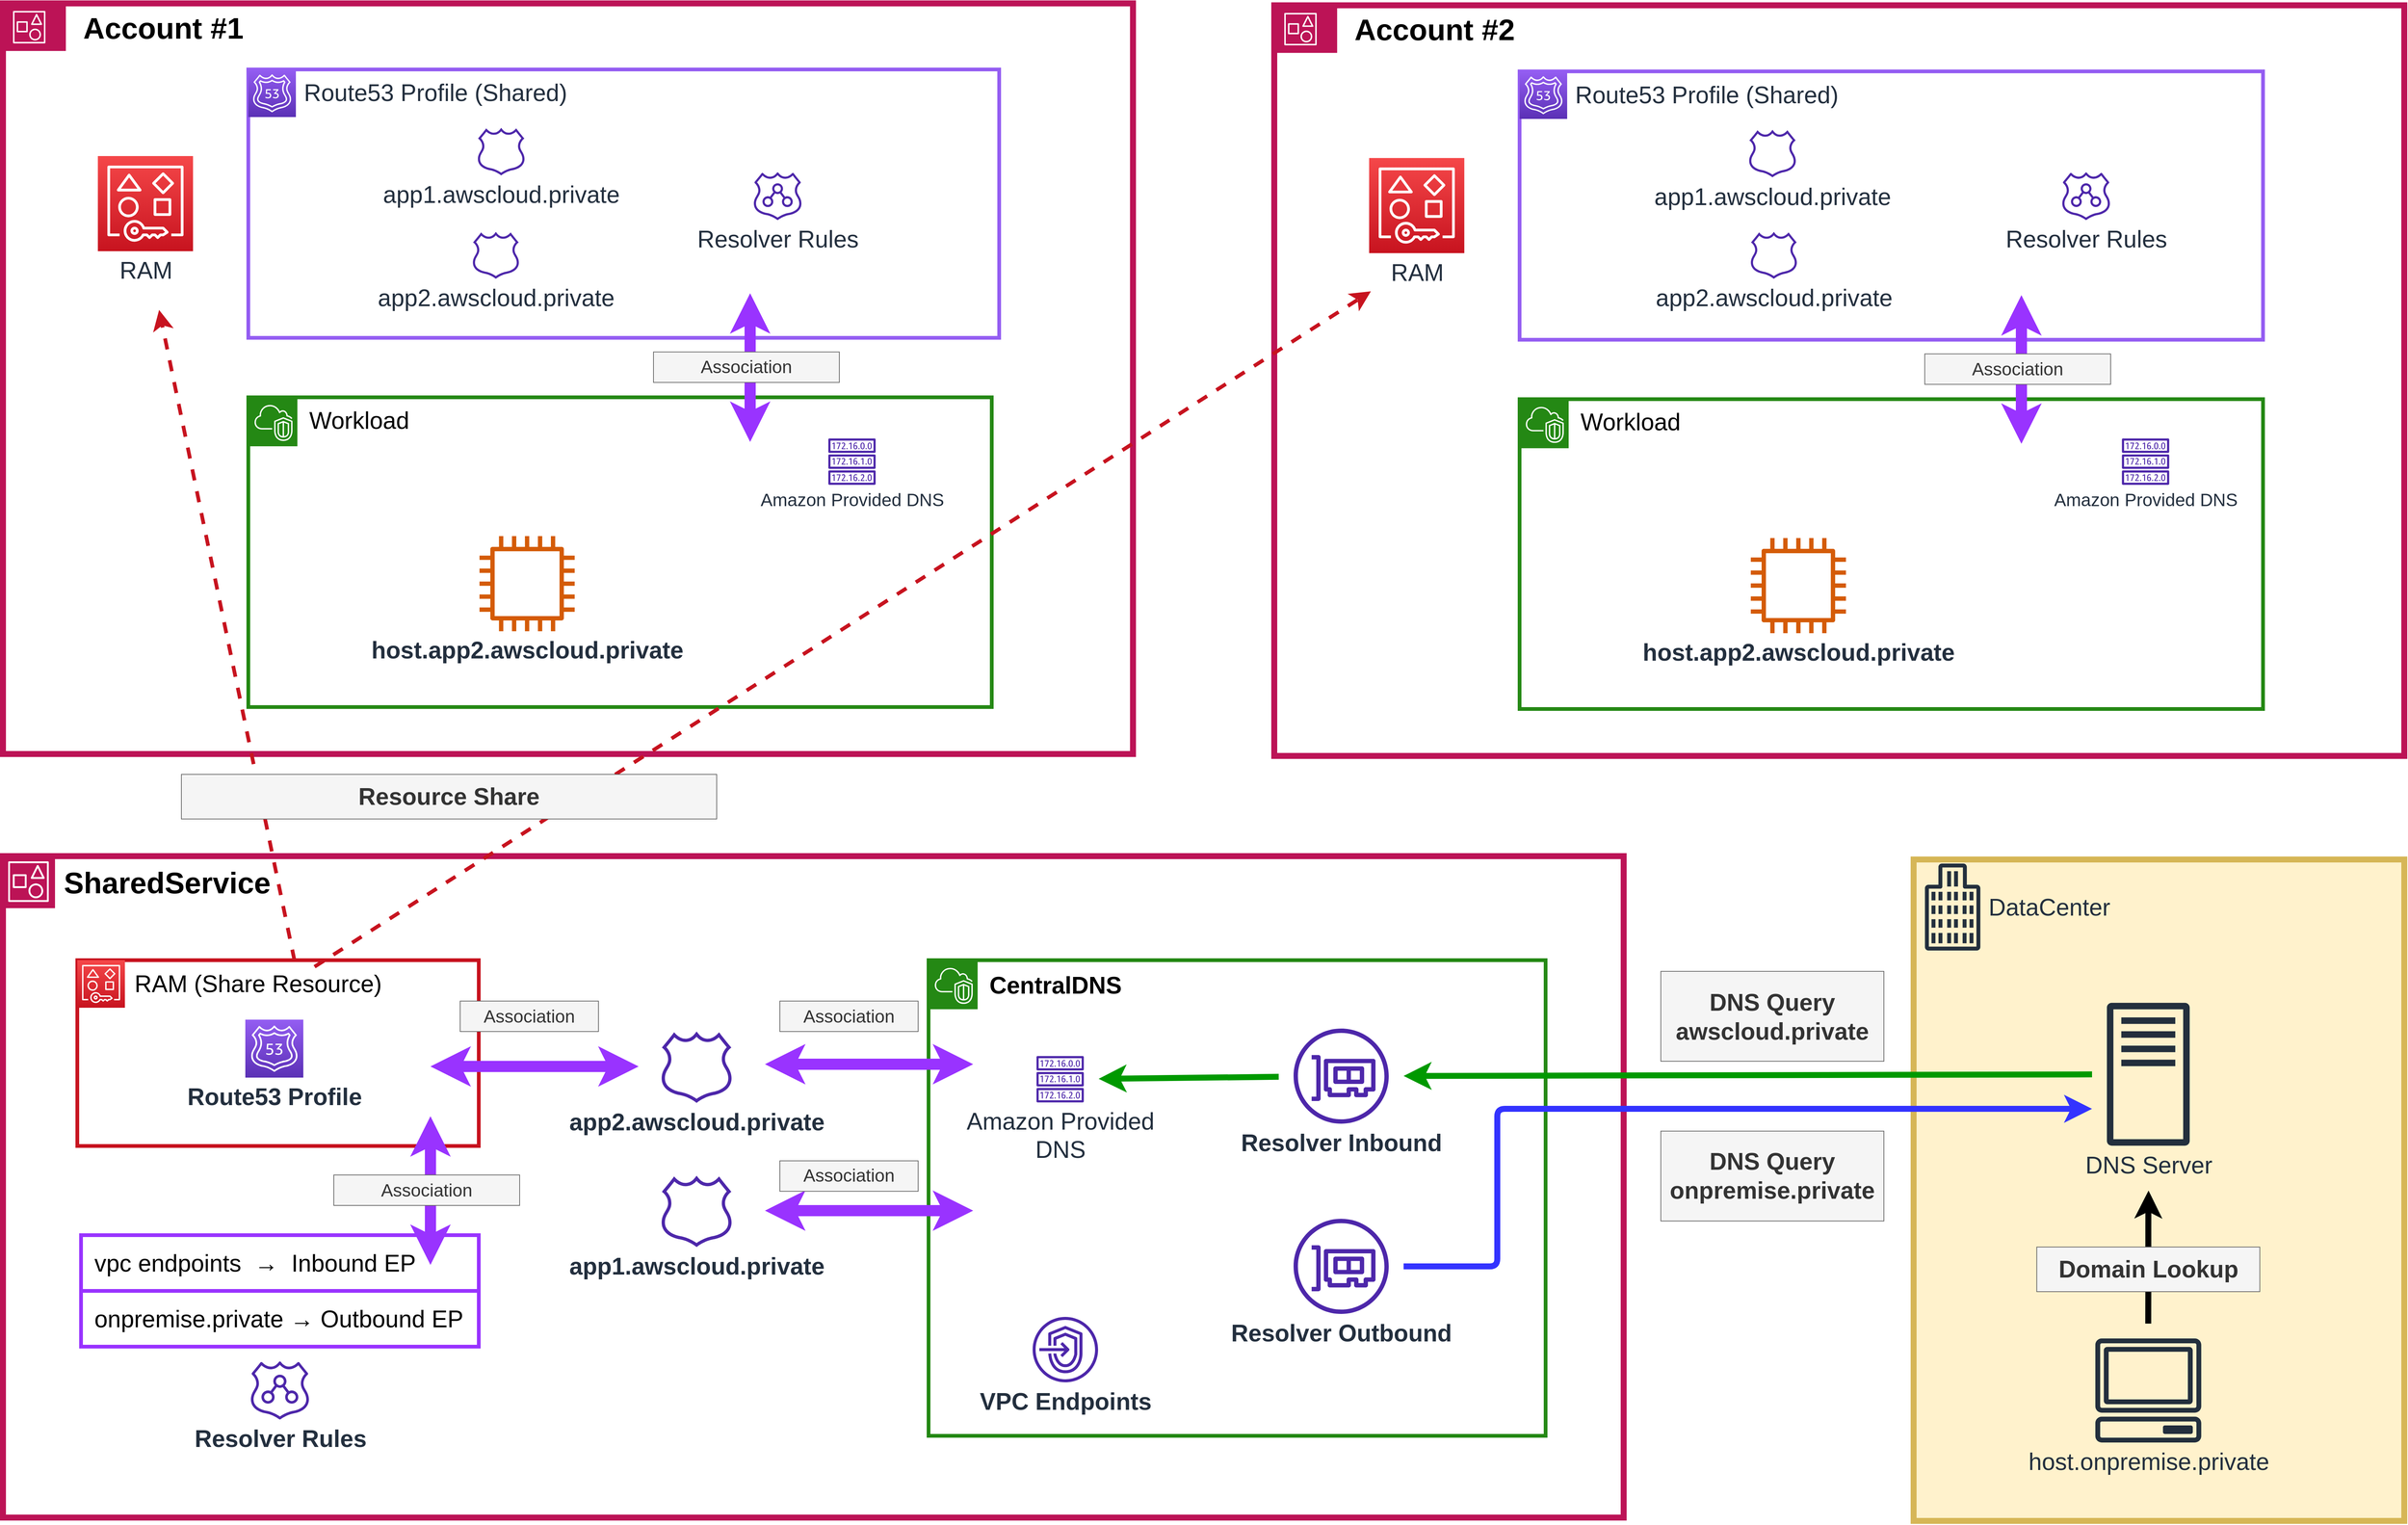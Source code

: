 <mxfile scale="1" border="60">
    <diagram id="S-b7Yi5fMgmGWbkXTeDW" name="Page-1">
        <mxGraphModel dx="1169" dy="2929" grid="1" gridSize="10" guides="1" tooltips="1" connect="1" arrows="1" fold="1" page="1" pageScale="1" pageWidth="850" pageHeight="1100" background="#ffffff" math="0" shadow="0">
            <root>
                <mxCell id="0"/>
                <mxCell id="1" parent="0"/>
                <mxCell id="220" value="" style="group" parent="1" vertex="1" connectable="0">
                    <mxGeometry x="180" y="-1747.42" width="1520" height="1010" as="geometry"/>
                </mxCell>
                <mxCell id="221" value="" style="whiteSpace=wrap;html=1;fontSize=24;fillColor=none;strokeColor=#BC1356;strokeWidth=8;" parent="220" vertex="1">
                    <mxGeometry width="1520.0" height="1010.0" as="geometry"/>
                </mxCell>
                <mxCell id="222" value="" style="group;" parent="220" vertex="1" connectable="0">
                    <mxGeometry width="84.591" height="64" as="geometry"/>
                </mxCell>
                <mxCell id="223" value="" style="whiteSpace=wrap;html=1;labelBackgroundColor=none;fillStyle=auto;strokeColor=none;strokeWidth=5;fontSize=24;fillColor=#BC1356;gradientColor=none;" parent="222" vertex="1">
                    <mxGeometry width="84.591" height="64" as="geometry"/>
                </mxCell>
                <mxCell id="224" value="" style="sketch=0;outlineConnect=0;fontColor=#232F3E;gradientColor=none;fillColor=default;strokeColor=none;dashed=0;verticalLabelPosition=bottom;verticalAlign=top;align=center;html=1;fontSize=12;fontStyle=0;aspect=fixed;pointerEvents=1;shape=mxgraph.aws4.organizations_account2;labelBackgroundColor=none;fillStyle=auto;strokeWidth=5;" parent="222" vertex="1">
                    <mxGeometry x="13.482" y="10.2" width="43.6" height="43.6" as="geometry"/>
                </mxCell>
                <mxCell id="225" value="Account #1" style="text;strokeColor=none;align=left;fillColor=none;html=1;verticalAlign=middle;whiteSpace=wrap;rounded=0;shadow=0;sketch=0;strokeWidth=5;fontSize=40;fontColor=default;fontStyle=1" parent="220" vertex="1">
                    <mxGeometry x="105.739" y="-2.58" width="417.934" height="69.17" as="geometry"/>
                </mxCell>
                <mxCell id="226" value="RAM" style="sketch=0;points=[[0,0,0],[0.25,0,0],[0.5,0,0],[0.75,0,0],[1,0,0],[0,1,0],[0.25,1,0],[0.5,1,0],[0.75,1,0],[1,1,0],[0,0.25,0],[0,0.5,0],[0,0.75,0],[1,0.25,0],[1,0.5,0],[1,0.75,0]];outlineConnect=0;fontColor=#232F3E;gradientColor=#F54749;gradientDirection=north;fillColor=#C7131F;strokeColor=#ffffff;dashed=0;verticalLabelPosition=bottom;verticalAlign=top;align=center;html=1;fontSize=32;fontStyle=0;aspect=fixed;shape=mxgraph.aws4.resourceIcon;resIcon=mxgraph.aws4.resource_access_manager;" parent="220" vertex="1">
                    <mxGeometry x="127.639" y="205.45" width="128" height="128" as="geometry"/>
                </mxCell>
                <mxCell id="227" value="app1.awscloud.private" style="sketch=0;outlineConnect=0;fontColor=#232F3E;gradientColor=none;fillColor=#4D27AA;strokeColor=none;dashed=0;verticalLabelPosition=bottom;verticalAlign=top;align=center;html=1;fontSize=32;fontStyle=0;pointerEvents=1;shape=mxgraph.aws4.hosted_zone;aspect=fixed;" parent="220" vertex="1">
                    <mxGeometry x="638.168" y="167.421" width="64" height="64" as="geometry"/>
                </mxCell>
                <mxCell id="228" value="Amazon Provided DNS" style="sketch=0;outlineConnect=0;fontColor=#232F3E;gradientColor=none;fillColor=#4D27AA;strokeColor=none;dashed=0;verticalLabelPosition=bottom;verticalAlign=top;align=center;html=1;fontSize=24;fontStyle=0;aspect=fixed;pointerEvents=1;shape=mxgraph.aws4.route_table;shadow=0;strokeWidth=5;" parent="220" vertex="1">
                    <mxGeometry x="1109.998" y="585.42" width="64" height="62.36" as="geometry"/>
                </mxCell>
                <mxCell id="166" value="" style="group" parent="1" vertex="1" connectable="0">
                    <mxGeometry x="1890" y="-1744.84" width="1520" height="1010" as="geometry"/>
                </mxCell>
                <mxCell id="167" value="" style="whiteSpace=wrap;html=1;fontSize=24;fillColor=none;strokeColor=#BC1356;strokeWidth=8;" parent="166" vertex="1">
                    <mxGeometry width="1520.0" height="1010.0" as="geometry"/>
                </mxCell>
                <mxCell id="168" value="" style="group;" parent="166" vertex="1" connectable="0">
                    <mxGeometry width="84.591" height="64" as="geometry"/>
                </mxCell>
                <mxCell id="169" value="" style="whiteSpace=wrap;html=1;labelBackgroundColor=none;fillStyle=auto;strokeColor=none;strokeWidth=5;fontSize=24;fillColor=#BC1356;gradientColor=none;" parent="168" vertex="1">
                    <mxGeometry width="84.591" height="64" as="geometry"/>
                </mxCell>
                <mxCell id="170" value="" style="sketch=0;outlineConnect=0;fontColor=#232F3E;gradientColor=none;fillColor=default;strokeColor=none;dashed=0;verticalLabelPosition=bottom;verticalAlign=top;align=center;html=1;fontSize=12;fontStyle=0;aspect=fixed;pointerEvents=1;shape=mxgraph.aws4.organizations_account2;labelBackgroundColor=none;fillStyle=auto;strokeWidth=5;" parent="168" vertex="1">
                    <mxGeometry x="13.482" y="10.2" width="43.6" height="43.6" as="geometry"/>
                </mxCell>
                <mxCell id="171" value="Account #2" style="text;strokeColor=none;align=left;fillColor=none;html=1;verticalAlign=middle;whiteSpace=wrap;rounded=0;shadow=0;sketch=0;strokeWidth=5;fontSize=40;fontColor=default;fontStyle=1" parent="166" vertex="1">
                    <mxGeometry x="105.739" y="-2.58" width="417.934" height="69.17" as="geometry"/>
                </mxCell>
                <mxCell id="172" value="RAM" style="sketch=0;points=[[0,0,0],[0.25,0,0],[0.5,0,0],[0.75,0,0],[1,0,0],[0,1,0],[0.25,1,0],[0.5,1,0],[0.75,1,0],[1,1,0],[0,0.25,0],[0,0.5,0],[0,0.75,0],[1,0.25,0],[1,0.5,0],[1,0.75,0]];outlineConnect=0;fontColor=#232F3E;gradientColor=#F54749;gradientDirection=north;fillColor=#C7131F;strokeColor=#ffffff;dashed=0;verticalLabelPosition=bottom;verticalAlign=top;align=center;html=1;fontSize=32;fontStyle=0;aspect=fixed;shape=mxgraph.aws4.resourceIcon;resIcon=mxgraph.aws4.resource_access_manager;" parent="166" vertex="1">
                    <mxGeometry x="127.639" y="205.45" width="128" height="128" as="geometry"/>
                </mxCell>
                <mxCell id="180" value="app1.awscloud.private" style="sketch=0;outlineConnect=0;fontColor=#232F3E;gradientColor=none;fillColor=#4D27AA;strokeColor=none;dashed=0;verticalLabelPosition=bottom;verticalAlign=top;align=center;html=1;fontSize=32;fontStyle=0;pointerEvents=1;shape=mxgraph.aws4.hosted_zone;aspect=fixed;" parent="166" vertex="1">
                    <mxGeometry x="638.168" y="167.421" width="64" height="64" as="geometry"/>
                </mxCell>
                <mxCell id="177" value="Amazon Provided DNS" style="sketch=0;outlineConnect=0;fontColor=#232F3E;gradientColor=none;fillColor=#4D27AA;strokeColor=none;dashed=0;verticalLabelPosition=bottom;verticalAlign=top;align=center;html=1;fontSize=24;fontStyle=0;aspect=fixed;pointerEvents=1;shape=mxgraph.aws4.route_table;shadow=0;strokeWidth=5;" parent="166" vertex="1">
                    <mxGeometry x="1139.998" y="582.84" width="64" height="62.36" as="geometry"/>
                </mxCell>
                <mxCell id="181" value="Resolver Rules" style="sketch=0;outlineConnect=0;fontColor=#232F3E;gradientColor=none;fillColor=#4D27AA;strokeColor=none;dashed=0;verticalLabelPosition=bottom;verticalAlign=top;align=center;html=1;fontSize=32;fontStyle=0;aspect=fixed;pointerEvents=1;shape=mxgraph.aws4.route_53_resolver;" parent="166" vertex="1">
                    <mxGeometry x="1060" y="224.841" width="64" height="64" as="geometry"/>
                </mxCell>
                <mxCell id="182" value="app2.awscloud.private" style="sketch=0;outlineConnect=0;fontColor=#232F3E;gradientColor=none;fillColor=#4D27AA;strokeColor=none;dashed=0;verticalLabelPosition=bottom;verticalAlign=top;align=center;html=1;fontSize=32;fontStyle=0;pointerEvents=1;shape=mxgraph.aws4.hosted_zone;aspect=fixed;" parent="166" vertex="1">
                    <mxGeometry x="640" y="304.844" width="64" height="63.11" as="geometry"/>
                </mxCell>
                <mxCell id="83" value="" style="whiteSpace=wrap;html=1;fontSize=24;fillColor=none;strokeColor=#BC1356;strokeWidth=8;" parent="1" vertex="1">
                    <mxGeometry x="180" y="-600" width="2180" height="890" as="geometry"/>
                </mxCell>
                <mxCell id="32" value="" style="whiteSpace=wrap;html=1;fontSize=32;fillColor=none;strokeColor=#C7131F;strokeWidth=5;" parent="1" vertex="1">
                    <mxGeometry x="280" y="-460" width="540" height="250" as="geometry"/>
                </mxCell>
                <mxCell id="4" value="app1.awscloud.private" style="sketch=0;outlineConnect=0;fontColor=#232F3E;gradientColor=none;fillColor=#4D27AA;strokeColor=none;dashed=0;verticalLabelPosition=bottom;verticalAlign=top;align=center;html=1;fontSize=32;fontStyle=1;pointerEvents=1;shape=mxgraph.aws4.hosted_zone;" parent="1" vertex="1">
                    <mxGeometry x="1065" y="-170" width="96" height="96" as="geometry"/>
                </mxCell>
                <mxCell id="7" value="Resolver Rules" style="sketch=0;outlineConnect=0;fontColor=#232F3E;gradientColor=none;fillColor=#4D27AA;strokeColor=none;dashed=0;verticalLabelPosition=bottom;verticalAlign=top;align=center;html=1;fontSize=32;fontStyle=1;aspect=fixed;pointerEvents=1;shape=mxgraph.aws4.route_53_resolver;" parent="1" vertex="1">
                    <mxGeometry x="513.5" y="80" width="78" height="78" as="geometry"/>
                </mxCell>
                <mxCell id="8" value="" style="points=[[0,0],[0.25,0],[0.5,0],[0.75,0],[1,0],[1,0.25],[1,0.5],[1,0.75],[1,1],[0.75,1],[0.5,1],[0.25,1],[0,1],[0,0.75],[0,0.5],[0,0.25]];outlineConnect=0;gradientColor=none;html=1;whiteSpace=wrap;fontSize=32;fontStyle=0;container=1;pointerEvents=0;collapsible=0;recursiveResize=0;shape=mxgraph.aws4.group;grIcon=mxgraph.aws4.group_vpc;strokeColor=#248814;fillColor=none;verticalAlign=top;align=left;spacingLeft=30;fontColor=default;dashed=0;strokeWidth=5;shadow=0;expand=1;" parent="1" vertex="1">
                    <mxGeometry x="1425" y="-460" width="830" height="640" as="geometry"/>
                </mxCell>
                <mxCell id="9" value="" style="sketch=0;points=[[0,0,0],[0.25,0,0],[0.5,0,0],[0.75,0,0],[1,0,0],[0,1,0],[0.25,1,0],[0.5,1,0],[0.75,1,0],[1,1,0],[0,0.25,0],[0,0.5,0],[0,0.75,0],[1,0.25,0],[1,0.5,0],[1,0.75,0]];outlineConnect=0;fontColor=#232F3E;gradientColor=none;gradientDirection=north;fillColor=#248814;strokeColor=#ffffff;dashed=0;verticalLabelPosition=bottom;verticalAlign=top;align=center;html=1;fontSize=32;fontStyle=0;aspect=fixed;shape=mxgraph.aws4.resourceIcon;resIcon=mxgraph.aws4.vpc;strokeWidth=5;" parent="8" vertex="1">
                    <mxGeometry x="2" y="2" width="64" height="64" as="geometry"/>
                </mxCell>
                <mxCell id="11" value="VPC Endpoints" style="sketch=0;outlineConnect=0;fontColor=#232F3E;gradientColor=none;fillColor=#4D27AA;strokeColor=none;dashed=0;verticalLabelPosition=bottom;verticalAlign=top;align=center;html=1;fontSize=32;fontStyle=1;aspect=fixed;pointerEvents=1;shape=mxgraph.aws4.endpoints;shadow=0;strokeWidth=5;" parent="8" vertex="1">
                    <mxGeometry x="140" y="480" width="88" height="88" as="geometry"/>
                </mxCell>
                <mxCell id="213" style="edgeStyle=none;rounded=1;html=1;strokeColor=#009900;strokeWidth=8;fontSize=32;startSize=12;endSize=12;targetPerimeterSpacing=20;sourcePerimeterSpacing=20;" parent="8" source="13" target="209" edge="1">
                    <mxGeometry relative="1" as="geometry"/>
                </mxCell>
                <mxCell id="13" value="Resolver Inbound" style="sketch=0;outlineConnect=0;fontColor=#232F3E;gradientColor=none;fillColor=#4D27AA;strokeColor=none;dashed=0;verticalLabelPosition=bottom;verticalAlign=top;align=center;html=1;fontSize=32;fontStyle=1;aspect=fixed;pointerEvents=1;shape=mxgraph.aws4.elastic_network_interface;shadow=0;strokeWidth=5;" parent="8" vertex="1">
                    <mxGeometry x="491" y="92" width="128" height="128" as="geometry"/>
                </mxCell>
                <mxCell id="14" value="Resolver Outbound" style="sketch=0;outlineConnect=0;fontColor=#232F3E;gradientColor=none;fillColor=#4D27AA;strokeColor=none;dashed=0;verticalLabelPosition=bottom;verticalAlign=top;align=center;html=1;fontSize=32;fontStyle=1;aspect=fixed;pointerEvents=1;shape=mxgraph.aws4.elastic_network_interface;shadow=0;strokeWidth=5;" parent="8" vertex="1">
                    <mxGeometry x="491" y="348" width="128" height="128" as="geometry"/>
                </mxCell>
                <mxCell id="19" value="CentralDNS" style="text;strokeColor=none;align=left;fillColor=none;html=1;verticalAlign=middle;whiteSpace=wrap;rounded=0;shadow=0;sketch=0;strokeWidth=5;fontSize=32;fontColor=default;fontStyle=1" parent="8" vertex="1">
                    <mxGeometry x="80" y="19" width="140" height="30" as="geometry"/>
                </mxCell>
                <mxCell id="209" value="Amazon Provided&lt;br&gt;DNS" style="sketch=0;outlineConnect=0;fontColor=#232F3E;gradientColor=none;fillColor=#4D27AA;strokeColor=none;dashed=0;verticalLabelPosition=bottom;verticalAlign=top;align=center;html=1;fontSize=32;fontStyle=0;aspect=fixed;pointerEvents=1;shape=mxgraph.aws4.route_table;shadow=0;strokeWidth=5;" parent="8" vertex="1">
                    <mxGeometry x="145" y="129" width="64" height="62.36" as="geometry"/>
                </mxCell>
                <mxCell id="22" value="app2.awscloud.private" style="sketch=0;outlineConnect=0;fontColor=#232F3E;gradientColor=none;fillColor=#4D27AA;strokeColor=none;dashed=0;verticalLabelPosition=bottom;verticalAlign=top;align=center;html=1;fontSize=32;fontStyle=1;pointerEvents=1;shape=mxgraph.aws4.hosted_zone;aspect=fixed;" parent="1" vertex="1">
                    <mxGeometry x="1065" y="-364" width="96" height="96" as="geometry"/>
                </mxCell>
                <mxCell id="2" value="Route53 Profile" style="sketch=0;points=[[0,0,0],[0.25,0,0],[0.5,0,0],[0.75,0,0],[1,0,0],[0,1,0],[0.25,1,0],[0.5,1,0],[0.75,1,0],[1,1,0],[0,0.25,0],[0,0.5,0],[0,0.75,0],[1,0.25,0],[1,0.5,0],[1,0.75,0]];outlineConnect=0;fontColor=#232F3E;gradientColor=#945DF2;gradientDirection=north;fillColor=#5A30B5;strokeColor=#ffffff;dashed=0;verticalLabelPosition=bottom;verticalAlign=top;align=center;html=1;fontSize=32;fontStyle=1;aspect=fixed;shape=mxgraph.aws4.resourceIcon;resIcon=mxgraph.aws4.route_53;" parent="1" vertex="1">
                    <mxGeometry x="506" y="-380" width="78" height="78" as="geometry"/>
                </mxCell>
                <mxCell id="31" value="" style="sketch=0;points=[[0,0,0],[0.25,0,0],[0.5,0,0],[0.75,0,0],[1,0,0],[0,1,0],[0.25,1,0],[0.5,1,0],[0.75,1,0],[1,1,0],[0,0.25,0],[0,0.5,0],[0,0.75,0],[1,0.25,0],[1,0.5,0],[1,0.75,0]];outlineConnect=0;fontColor=#232F3E;gradientColor=#F54749;gradientDirection=north;fillColor=#C7131F;strokeColor=#ffffff;dashed=0;verticalLabelPosition=bottom;verticalAlign=top;align=center;html=1;fontSize=32;fontStyle=0;aspect=fixed;shape=mxgraph.aws4.resourceIcon;resIcon=mxgraph.aws4.resource_access_manager;" parent="1" vertex="1">
                    <mxGeometry x="280" y="-460" width="64" height="64" as="geometry"/>
                </mxCell>
                <mxCell id="33" value="RAM (Share Resource)" style="text;strokeColor=none;align=left;fillColor=none;html=1;verticalAlign=middle;whiteSpace=wrap;rounded=0;shadow=0;sketch=0;strokeWidth=5;fontSize=32;fontColor=default;fontStyle=0" parent="1" vertex="1">
                    <mxGeometry x="355" y="-443" width="390" height="30" as="geometry"/>
                </mxCell>
                <mxCell id="82" value="" style="group" parent="1" vertex="1" connectable="0">
                    <mxGeometry x="180" y="-600" width="70" height="70" as="geometry"/>
                </mxCell>
                <mxCell id="80" value="" style="whiteSpace=wrap;html=1;labelBackgroundColor=none;fillStyle=auto;strokeColor=none;strokeWidth=5;fontSize=24;fillColor=#BC1356;gradientColor=none;" parent="82" vertex="1">
                    <mxGeometry width="70" height="70" as="geometry"/>
                </mxCell>
                <mxCell id="79" value="" style="sketch=0;outlineConnect=0;fontColor=#232F3E;gradientColor=none;fillColor=default;strokeColor=none;dashed=0;verticalLabelPosition=bottom;verticalAlign=top;align=center;html=1;fontSize=12;fontStyle=0;aspect=fixed;pointerEvents=1;shape=mxgraph.aws4.organizations_account2;labelBackgroundColor=none;fillStyle=auto;strokeWidth=5;" parent="82" vertex="1">
                    <mxGeometry x="7" y="7" width="54.6" height="54.6" as="geometry"/>
                </mxCell>
                <mxCell id="84" value="SharedService" style="text;strokeColor=none;align=left;fillColor=none;html=1;verticalAlign=middle;whiteSpace=wrap;rounded=0;shadow=0;sketch=0;strokeWidth=5;fontSize=40;fontColor=default;fontStyle=1" parent="1" vertex="1">
                    <mxGeometry x="260" y="-590" width="170" height="50" as="geometry"/>
                </mxCell>
                <mxCell id="173" value="" style="points=[[0,0],[0.25,0],[0.5,0],[0.75,0],[1,0],[1,0.25],[1,0.5],[1,0.75],[1,1],[0.75,1],[0.5,1],[0.25,1],[0,1],[0,0.75],[0,0.5],[0,0.25]];outlineConnect=0;gradientColor=none;html=1;whiteSpace=wrap;fontSize=32;fontStyle=1;container=1;pointerEvents=0;collapsible=0;recursiveResize=0;shape=mxgraph.aws4.group;grIcon=mxgraph.aws4.group_vpc;strokeColor=#248814;fillColor=none;verticalAlign=top;align=left;spacingLeft=30;fontColor=default;dashed=0;strokeWidth=5;shadow=0;expand=1;" parent="1" vertex="1">
                    <mxGeometry x="2220" y="-1214.84" width="1000" height="416.81" as="geometry"/>
                </mxCell>
                <mxCell id="174" value="" style="sketch=0;points=[[0,0,0],[0.25,0,0],[0.5,0,0],[0.75,0,0],[1,0,0],[0,1,0],[0.25,1,0],[0.5,1,0],[0.75,1,0],[1,1,0],[0,0.25,0],[0,0.5,0],[0,0.75,0],[1,0.25,0],[1,0.5,0],[1,0.75,0]];outlineConnect=0;fontColor=#232F3E;gradientColor=none;gradientDirection=north;fillColor=#248814;strokeColor=#ffffff;dashed=0;verticalLabelPosition=bottom;verticalAlign=top;align=center;html=1;fontSize=24;fontStyle=0;aspect=fixed;shape=mxgraph.aws4.resourceIcon;resIcon=mxgraph.aws4.vpc;strokeWidth=5;" parent="173" vertex="1">
                    <mxGeometry x="2" y="1.972" width="64" height="64" as="geometry"/>
                </mxCell>
                <mxCell id="175" value="Workload" style="text;strokeColor=none;align=left;fillColor=none;html=1;verticalAlign=middle;whiteSpace=wrap;rounded=0;shadow=0;sketch=0;strokeWidth=5;fontSize=32;fontColor=default;fontStyle=0" parent="173" vertex="1">
                    <mxGeometry x="80" y="16.177" width="180" height="29.583" as="geometry"/>
                </mxCell>
                <mxCell id="176" value="host.app2.awscloud.private" style="sketch=0;outlineConnect=0;fontColor=#232F3E;gradientColor=none;fillColor=#D45B07;strokeColor=none;dashed=0;verticalLabelPosition=bottom;verticalAlign=top;align=center;html=1;fontSize=32;fontStyle=1;aspect=fixed;pointerEvents=1;shape=mxgraph.aws4.instance2;strokeWidth=3;" parent="173" vertex="1">
                    <mxGeometry x="311" y="186.81" width="128" height="128" as="geometry"/>
                </mxCell>
                <mxCell id="178" value="" style="whiteSpace=wrap;html=1;strokeColor=#945DF2;strokeWidth=5;fontSize=32;fillColor=none;" parent="1" vertex="1">
                    <mxGeometry x="2220" y="-1655.95" width="1000" height="361.11" as="geometry"/>
                </mxCell>
                <mxCell id="179" value="&amp;nbsp;Route53 Profile (Shared)" style="sketch=0;points=[[0,0,0],[0.25,0,0],[0.5,0,0],[0.75,0,0],[1,0,0],[0,1,0],[0.25,1,0],[0.5,1,0],[0.75,1,0],[1,1,0],[0,0.25,0],[0,0.5,0],[0,0.75,0],[1,0.25,0],[1,0.5,0],[1,0.75,0]];outlineConnect=0;fontColor=#232F3E;gradientColor=#945DF2;gradientDirection=north;fillColor=#5A30B5;strokeColor=#ffffff;dashed=0;verticalLabelPosition=middle;verticalAlign=middle;align=left;html=1;fontSize=32;fontStyle=0;aspect=fixed;shape=mxgraph.aws4.resourceIcon;resIcon=mxgraph.aws4.route_53;labelPosition=right;" parent="1" vertex="1">
                    <mxGeometry x="2220" y="-1655.95" width="64" height="64" as="geometry"/>
                </mxCell>
                <mxCell id="183" style="edgeStyle=none;html=1;fontSize=24;fontColor=default;targetPerimeterSpacing=40;sourcePerimeterSpacing=40;strokeWidth=15;strokeColor=#9933FF;startArrow=classic;startFill=1;rounded=1;" parent="1" edge="1">
                    <mxGeometry relative="1" as="geometry">
                        <mxPoint x="2895" y="-1154.84" as="targetPoint"/>
                        <mxPoint x="2895" y="-1354.84" as="sourcePoint"/>
                    </mxGeometry>
                </mxCell>
                <mxCell id="184" value="Association" style="text;align=center;html=1;verticalAlign=middle;whiteSpace=wrap;rounded=0;shadow=0;sketch=0;strokeWidth=1;fontSize=24;fontStyle=0;fillColor=#f5f5f5;fontColor=#333333;strokeColor=#666666;" parent="1" vertex="1">
                    <mxGeometry x="2765" y="-1275.81" width="250" height="40.97" as="geometry"/>
                </mxCell>
                <mxCell id="185" style="edgeStyle=none;html=1;fontSize=24;fontColor=default;targetPerimeterSpacing=40;sourcePerimeterSpacing=40;strokeWidth=15;strokeColor=#9933FF;startArrow=classic;startFill=1;rounded=1;" parent="1" edge="1">
                    <mxGeometry relative="1" as="geometry">
                        <mxPoint x="1205" y="-320" as="targetPoint"/>
                        <mxPoint x="1485" y="-320" as="sourcePoint"/>
                    </mxGeometry>
                </mxCell>
                <mxCell id="186" style="edgeStyle=none;html=1;fontSize=24;fontColor=default;targetPerimeterSpacing=40;sourcePerimeterSpacing=40;strokeWidth=15;strokeColor=#9933FF;startArrow=classic;startFill=1;rounded=1;" parent="1" edge="1">
                    <mxGeometry relative="1" as="geometry">
                        <mxPoint x="1205" y="-123" as="targetPoint"/>
                        <mxPoint x="1485" y="-123" as="sourcePoint"/>
                    </mxGeometry>
                </mxCell>
                <mxCell id="187" value="Association" style="text;align=center;html=1;verticalAlign=middle;whiteSpace=wrap;rounded=0;shadow=0;sketch=0;strokeWidth=1;fontSize=24;fontStyle=0;fillColor=#f5f5f5;fontColor=#333333;strokeColor=#666666;" parent="1" vertex="1">
                    <mxGeometry x="1225" y="-404.97" width="186" height="40.97" as="geometry"/>
                </mxCell>
                <mxCell id="188" value="Association" style="text;align=center;html=1;verticalAlign=middle;whiteSpace=wrap;rounded=0;shadow=0;sketch=0;strokeWidth=1;fontSize=24;fontStyle=0;fillColor=#f5f5f5;fontColor=#333333;strokeColor=#666666;" parent="1" vertex="1">
                    <mxGeometry x="1225" y="-190" width="186" height="40.97" as="geometry"/>
                </mxCell>
                <mxCell id="191" value="" style="shape=table;startSize=0;container=1;collapsible=0;childLayout=tableLayout;labelBackgroundColor=none;fillStyle=auto;strokeColor=#9933FF;strokeWidth=5;fontSize=32;fillColor=none;gradientColor=none;align=left;" parent="1" vertex="1">
                    <mxGeometry x="285" y="-90" width="535" height="150" as="geometry"/>
                </mxCell>
                <mxCell id="192" value="" style="shape=tableRow;horizontal=0;startSize=0;swimlaneHead=0;swimlaneBody=0;top=0;left=0;bottom=0;right=0;collapsible=0;dropTarget=0;fillColor=none;points=[[0,0.5],[1,0.5]];portConstraint=eastwest;labelBackgroundColor=none;fillStyle=auto;strokeColor=#BC1356;strokeWidth=8;fontSize=32;" parent="191" vertex="1">
                    <mxGeometry width="535" height="75" as="geometry"/>
                </mxCell>
                <mxCell id="193" value="vpc endpoints&amp;nbsp; →&amp;nbsp; Inbound EP" style="shape=partialRectangle;html=1;whiteSpace=wrap;connectable=0;overflow=hidden;fillColor=none;top=0;left=0;bottom=0;right=0;pointerEvents=1;labelBackgroundColor=none;fillStyle=auto;strokeColor=#BC1356;strokeWidth=8;fontSize=32;align=left;spacingLeft=16;" parent="192" vertex="1">
                    <mxGeometry width="535" height="75" as="geometry">
                        <mxRectangle width="535" height="75" as="alternateBounds"/>
                    </mxGeometry>
                </mxCell>
                <mxCell id="195" value="" style="shape=tableRow;horizontal=0;startSize=0;swimlaneHead=0;swimlaneBody=0;top=0;left=0;bottom=0;right=0;collapsible=0;dropTarget=0;fillColor=none;points=[[0,0.5],[1,0.5]];portConstraint=eastwest;labelBackgroundColor=none;fillStyle=auto;strokeColor=#BC1356;strokeWidth=8;fontSize=32;" parent="191" vertex="1">
                    <mxGeometry y="75" width="535" height="75" as="geometry"/>
                </mxCell>
                <mxCell id="196" value="onpremise.private → Outbound EP" style="shape=partialRectangle;html=1;whiteSpace=wrap;connectable=0;overflow=hidden;fillColor=none;top=0;left=0;bottom=0;right=0;pointerEvents=1;labelBackgroundColor=none;fillStyle=auto;strokeColor=#BC1356;strokeWidth=8;fontSize=32;align=left;spacingLeft=16;" parent="195" vertex="1">
                    <mxGeometry width="535" height="75" as="geometry">
                        <mxRectangle width="535" height="75" as="alternateBounds"/>
                    </mxGeometry>
                </mxCell>
                <mxCell id="199" style="edgeStyle=none;html=1;fontSize=24;fontColor=default;targetPerimeterSpacing=40;sourcePerimeterSpacing=40;strokeWidth=15;strokeColor=#9933FF;startArrow=classic;startFill=1;rounded=1;" parent="1" edge="1">
                    <mxGeometry relative="1" as="geometry">
                        <mxPoint x="755" y="-317" as="targetPoint"/>
                        <mxPoint x="1035" y="-317" as="sourcePoint"/>
                    </mxGeometry>
                </mxCell>
                <mxCell id="200" value="Association" style="text;align=center;html=1;verticalAlign=middle;whiteSpace=wrap;rounded=0;shadow=0;sketch=0;strokeWidth=1;fontSize=24;fontStyle=0;fillColor=#f5f5f5;fontColor=#333333;strokeColor=#666666;" parent="1" vertex="1">
                    <mxGeometry x="795" y="-404.97" width="186" height="40.97" as="geometry"/>
                </mxCell>
                <mxCell id="201" style="edgeStyle=none;html=1;fontSize=24;fontColor=default;targetPerimeterSpacing=40;sourcePerimeterSpacing=40;strokeWidth=15;strokeColor=#9933FF;startArrow=classic;startFill=1;rounded=1;" parent="1" edge="1">
                    <mxGeometry relative="1" as="geometry">
                        <mxPoint x="755" y="-50" as="targetPoint"/>
                        <mxPoint x="755" y="-250" as="sourcePoint"/>
                    </mxGeometry>
                </mxCell>
                <mxCell id="202" value="Association" style="text;align=center;html=1;verticalAlign=middle;whiteSpace=wrap;rounded=0;shadow=0;sketch=0;strokeWidth=1;fontSize=24;fontStyle=0;fillColor=#f5f5f5;fontColor=#333333;strokeColor=#666666;" parent="1" vertex="1">
                    <mxGeometry x="625" y="-170.97" width="250" height="40.97" as="geometry"/>
                </mxCell>
                <mxCell id="206" value="" style="whiteSpace=wrap;html=1;fontSize=32;fillColor=#fff2cc;strokeColor=#d6b656;strokeWidth=8;" parent="1" vertex="1">
                    <mxGeometry x="2750" y="-595.49" width="660" height="890" as="geometry"/>
                </mxCell>
                <mxCell id="210" style="edgeStyle=none;rounded=1;html=1;strokeColor=#009900;strokeWidth=8;fontSize=32;startSize=12;endSize=12;targetPerimeterSpacing=20;sourcePerimeterSpacing=20;" parent="1" source="207" target="13" edge="1">
                    <mxGeometry relative="1" as="geometry"/>
                </mxCell>
                <mxCell id="207" value="DNS Server" style="sketch=0;outlineConnect=0;fontColor=#232F3E;gradientColor=none;fillColor=#232F3D;strokeColor=none;dashed=0;verticalLabelPosition=bottom;verticalAlign=top;align=center;html=1;fontSize=32;fontStyle=0;aspect=fixed;pointerEvents=1;shape=mxgraph.aws4.traditional_server;labelBackgroundColor=none;fillStyle=auto;strokeWidth=5;" parent="1" vertex="1">
                    <mxGeometry x="3010" y="-403" width="111.34" height="193" as="geometry"/>
                </mxCell>
                <mxCell id="217" style="edgeStyle=orthogonalEdgeStyle;rounded=1;html=1;strokeColor=#000000;strokeWidth=8;fontSize=32;startSize=12;endSize=12;targetPerimeterSpacing=20;startArrow=none;" parent="1" source="218" edge="1">
                    <mxGeometry relative="1" as="geometry">
                        <mxPoint x="3066" y="-150" as="targetPoint"/>
                    </mxGeometry>
                </mxCell>
                <mxCell id="208" value="host.onpremise.private" style="sketch=0;outlineConnect=0;fontColor=#232F3E;gradientColor=none;fillColor=#232F3D;strokeColor=none;dashed=0;verticalLabelPosition=bottom;verticalAlign=top;align=center;html=1;fontSize=32;fontStyle=0;aspect=fixed;pointerEvents=1;shape=mxgraph.aws4.client;labelBackgroundColor=none;fillStyle=auto;strokeWidth=5;" parent="1" vertex="1">
                    <mxGeometry x="2993.83" y="49" width="143.68" height="140" as="geometry"/>
                </mxCell>
                <mxCell id="211" value="DNS Query&lt;br style=&quot;font-size: 32px;&quot;&gt;awscloud.private" style="text;align=center;html=1;verticalAlign=middle;whiteSpace=wrap;rounded=0;shadow=0;sketch=0;strokeWidth=1;fontSize=32;fontStyle=1;fillColor=#f5f5f5;fontColor=#333333;strokeColor=#666666;" parent="1" vertex="1">
                    <mxGeometry x="2410" y="-444.97" width="300" height="120.97" as="geometry"/>
                </mxCell>
                <mxCell id="215" style="edgeStyle=orthogonalEdgeStyle;rounded=1;html=1;strokeColor=#3333FF;strokeWidth=8;fontSize=32;startSize=12;endSize=12;targetPerimeterSpacing=20;sourcePerimeterSpacing=20;" parent="1" source="14" target="207" edge="1">
                    <mxGeometry relative="1" as="geometry">
                        <Array as="points">
                            <mxPoint x="2190" y="-48"/>
                            <mxPoint x="2190" y="-260"/>
                        </Array>
                    </mxGeometry>
                </mxCell>
                <mxCell id="216" value="DNS Query&lt;br style=&quot;font-size: 32px;&quot;&gt;onpremise.private" style="text;align=center;html=1;verticalAlign=middle;whiteSpace=wrap;rounded=0;shadow=0;sketch=0;strokeWidth=1;fontSize=32;fontStyle=1;fillColor=#f5f5f5;fontColor=#333333;strokeColor=#666666;" parent="1" vertex="1">
                    <mxGeometry x="2410" y="-230.0" width="300" height="120.97" as="geometry"/>
                </mxCell>
                <mxCell id="219" value="" style="edgeStyle=orthogonalEdgeStyle;rounded=1;html=1;strokeColor=#000000;strokeWidth=8;fontSize=32;startSize=12;endSize=12;sourcePerimeterSpacing=20;endArrow=none;" parent="1" source="208" target="218" edge="1">
                    <mxGeometry relative="1" as="geometry">
                        <mxPoint x="3065.571" y="-10" as="sourcePoint"/>
                        <mxPoint x="3066.0" y="-150" as="targetPoint"/>
                    </mxGeometry>
                </mxCell>
                <mxCell id="218" value="Domain Lookup" style="text;align=center;html=1;verticalAlign=middle;whiteSpace=wrap;rounded=0;shadow=0;sketch=0;strokeWidth=1;fontSize=32;fontStyle=1;fillColor=#f5f5f5;fontColor=#333333;strokeColor=#666666;" parent="1" vertex="1">
                    <mxGeometry x="2915.67" y="-74" width="300" height="60" as="geometry"/>
                </mxCell>
                <mxCell id="229" value="" style="points=[[0,0],[0.25,0],[0.5,0],[0.75,0],[1,0],[1,0.25],[1,0.5],[1,0.75],[1,1],[0.75,1],[0.5,1],[0.25,1],[0,1],[0,0.75],[0,0.5],[0,0.25]];outlineConnect=0;gradientColor=none;html=1;whiteSpace=wrap;fontSize=32;fontStyle=1;container=1;pointerEvents=0;collapsible=0;recursiveResize=0;shape=mxgraph.aws4.group;grIcon=mxgraph.aws4.group_vpc;strokeColor=#248814;fillColor=none;verticalAlign=top;align=left;spacingLeft=30;fontColor=default;dashed=0;strokeWidth=5;shadow=0;expand=1;" parent="1" vertex="1">
                    <mxGeometry x="510" y="-1217.42" width="1000" height="416.81" as="geometry"/>
                </mxCell>
                <mxCell id="230" value="" style="sketch=0;points=[[0,0,0],[0.25,0,0],[0.5,0,0],[0.75,0,0],[1,0,0],[0,1,0],[0.25,1,0],[0.5,1,0],[0.75,1,0],[1,1,0],[0,0.25,0],[0,0.5,0],[0,0.75,0],[1,0.25,0],[1,0.5,0],[1,0.75,0]];outlineConnect=0;fontColor=#232F3E;gradientColor=none;gradientDirection=north;fillColor=#248814;strokeColor=#ffffff;dashed=0;verticalLabelPosition=bottom;verticalAlign=top;align=center;html=1;fontSize=24;fontStyle=0;aspect=fixed;shape=mxgraph.aws4.resourceIcon;resIcon=mxgraph.aws4.vpc;strokeWidth=5;" parent="229" vertex="1">
                    <mxGeometry x="2" y="1.972" width="64" height="64" as="geometry"/>
                </mxCell>
                <mxCell id="231" value="Workload" style="text;strokeColor=none;align=left;fillColor=none;html=1;verticalAlign=middle;whiteSpace=wrap;rounded=0;shadow=0;sketch=0;strokeWidth=5;fontSize=32;fontColor=default;fontStyle=0" parent="229" vertex="1">
                    <mxGeometry x="80" y="16.177" width="180" height="29.583" as="geometry"/>
                </mxCell>
                <mxCell id="232" value="host.app2.awscloud.private" style="sketch=0;outlineConnect=0;fontColor=#232F3E;gradientColor=none;fillColor=#D45B07;strokeColor=none;dashed=0;verticalLabelPosition=bottom;verticalAlign=top;align=center;html=1;fontSize=32;fontStyle=1;aspect=fixed;pointerEvents=1;shape=mxgraph.aws4.instance2;strokeWidth=3;" parent="229" vertex="1">
                    <mxGeometry x="311" y="186.81" width="128" height="128" as="geometry"/>
                </mxCell>
                <mxCell id="233" value="" style="whiteSpace=wrap;html=1;strokeColor=#945DF2;strokeWidth=5;fontSize=32;fillColor=none;" parent="1" vertex="1">
                    <mxGeometry x="510" y="-1658.53" width="1010" height="361.11" as="geometry"/>
                </mxCell>
                <mxCell id="234" value="&amp;nbsp;Route53 Profile (Shared)" style="sketch=0;points=[[0,0,0],[0.25,0,0],[0.5,0,0],[0.75,0,0],[1,0,0],[0,1,0],[0.25,1,0],[0.5,1,0],[0.75,1,0],[1,1,0],[0,0.25,0],[0,0.5,0],[0,0.75,0],[1,0.25,0],[1,0.5,0],[1,0.75,0]];outlineConnect=0;fontColor=#232F3E;gradientColor=#945DF2;gradientDirection=north;fillColor=#5A30B5;strokeColor=#ffffff;dashed=0;verticalLabelPosition=middle;verticalAlign=middle;align=left;html=1;fontSize=32;fontStyle=0;aspect=fixed;shape=mxgraph.aws4.resourceIcon;resIcon=mxgraph.aws4.route_53;labelPosition=right;" parent="1" vertex="1">
                    <mxGeometry x="510" y="-1658.53" width="64" height="64" as="geometry"/>
                </mxCell>
                <mxCell id="235" value="Resolver Rules" style="sketch=0;outlineConnect=0;fontColor=#232F3E;gradientColor=none;fillColor=#4D27AA;strokeColor=none;dashed=0;verticalLabelPosition=bottom;verticalAlign=top;align=center;html=1;fontSize=32;fontStyle=0;aspect=fixed;pointerEvents=1;shape=mxgraph.aws4.route_53_resolver;" parent="1" vertex="1">
                    <mxGeometry x="1190" y="-1519.979" width="64" height="64" as="geometry"/>
                </mxCell>
                <mxCell id="236" value="app2.awscloud.private" style="sketch=0;outlineConnect=0;fontColor=#232F3E;gradientColor=none;fillColor=#4D27AA;strokeColor=none;dashed=0;verticalLabelPosition=bottom;verticalAlign=top;align=center;html=1;fontSize=32;fontStyle=0;pointerEvents=1;shape=mxgraph.aws4.hosted_zone;aspect=fixed;" parent="1" vertex="1">
                    <mxGeometry x="811" y="-1439.996" width="64" height="63.11" as="geometry"/>
                </mxCell>
                <mxCell id="237" style="edgeStyle=none;html=1;fontSize=24;fontColor=default;targetPerimeterSpacing=40;sourcePerimeterSpacing=40;strokeWidth=15;strokeColor=#9933FF;startArrow=classic;startFill=1;rounded=1;" parent="1" edge="1">
                    <mxGeometry relative="1" as="geometry">
                        <mxPoint x="1185" y="-1157.42" as="targetPoint"/>
                        <mxPoint x="1185" y="-1357.42" as="sourcePoint"/>
                    </mxGeometry>
                </mxCell>
                <mxCell id="238" value="Association" style="text;align=center;html=1;verticalAlign=middle;whiteSpace=wrap;rounded=0;shadow=0;sketch=0;strokeWidth=1;fontSize=24;fontStyle=0;fillColor=#f5f5f5;fontColor=#333333;strokeColor=#666666;" parent="1" vertex="1">
                    <mxGeometry x="1055" y="-1278.39" width="250" height="40.97" as="geometry"/>
                </mxCell>
                <mxCell id="239" style="edgeStyle=none;rounded=1;html=1;strokeWidth=5;fontSize=32;dashed=1;strokeColor=#C7131F;endSize=12;startSize=12;exitX=0.541;exitY=0.002;exitDx=0;exitDy=0;exitPerimeter=0;" parent="1" source="32" edge="1">
                    <mxGeometry relative="1" as="geometry">
                        <mxPoint x="-980" y="-444.97" as="sourcePoint"/>
                        <mxPoint x="390" y="-1334.97" as="targetPoint"/>
                    </mxGeometry>
                </mxCell>
                <mxCell id="204" style="edgeStyle=none;rounded=1;html=1;strokeWidth=5;fontSize=32;dashed=1;strokeColor=#C7131F;endSize=12;startSize=12;exitX=0.626;exitY=-0.273;exitDx=0;exitDy=0;exitPerimeter=0;" parent="1" source="33" edge="1">
                    <mxGeometry relative="1" as="geometry">
                        <mxPoint x="1090" y="-610" as="sourcePoint"/>
                        <mxPoint x="2020" y="-1360" as="targetPoint"/>
                    </mxGeometry>
                </mxCell>
                <mxCell id="205" value="Resource Share" style="text;align=center;html=1;verticalAlign=middle;whiteSpace=wrap;rounded=0;shadow=0;sketch=0;strokeWidth=1;fontSize=32;fontStyle=1;fillColor=#f5f5f5;fontColor=#333333;strokeColor=#666666;" parent="1" vertex="1">
                    <mxGeometry x="420" y="-710" width="720" height="60" as="geometry"/>
                </mxCell>
                <mxCell id="240" value="&amp;nbsp;DataCenter" style="sketch=0;outlineConnect=0;fontColor=#232F3E;gradientColor=none;fillColor=#232F3D;strokeColor=none;dashed=0;verticalLabelPosition=middle;verticalAlign=middle;align=left;html=1;fontSize=32;fontStyle=0;aspect=fixed;pointerEvents=1;shape=mxgraph.aws4.office_building;labelBackgroundColor=none;fillStyle=auto;strokeWidth=5;labelPosition=right;" parent="1" vertex="1">
                    <mxGeometry x="2765" y="-590" width="75" height="117" as="geometry"/>
                </mxCell>
            </root>
        </mxGraphModel>
    </diagram>
</mxfile>